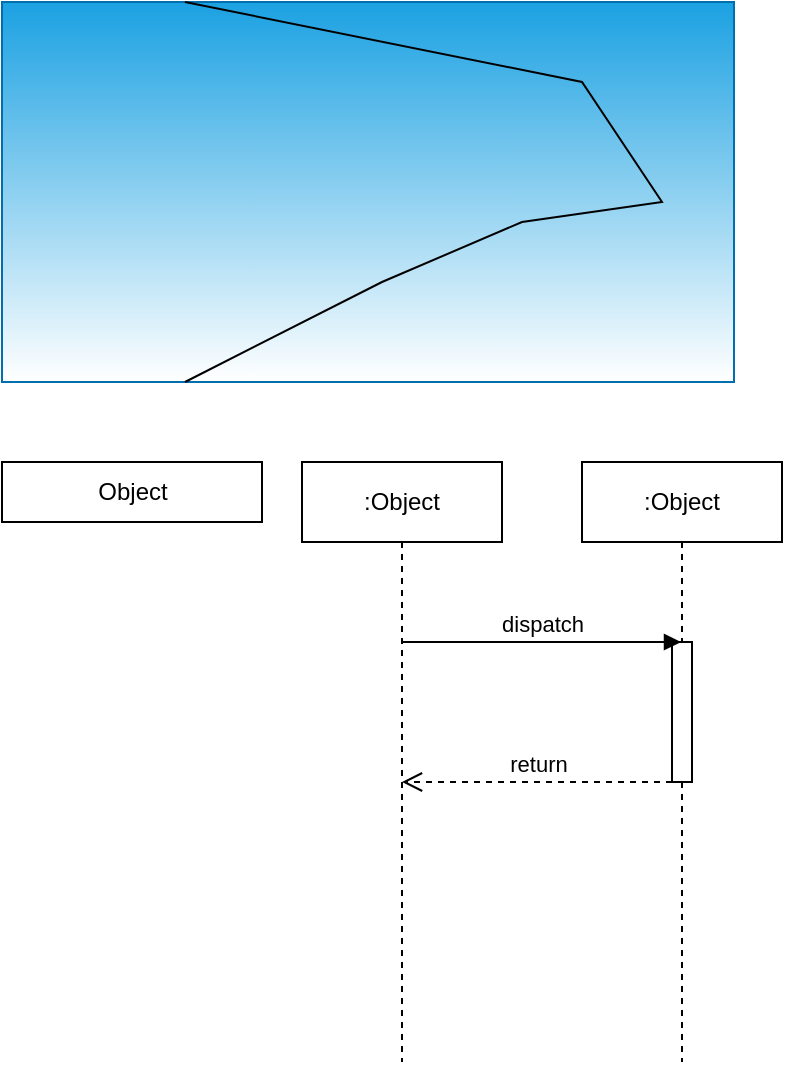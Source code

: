 <mxfile version="19.0.0" type="github">
  <diagram id="Pucfj6uwaooB2bD4LbyZ" name="Page-1">
    <mxGraphModel dx="895" dy="621" grid="1" gridSize="10" guides="1" tooltips="1" connect="1" arrows="1" fold="1" page="1" pageScale="1" pageWidth="827" pageHeight="1169" math="0" shadow="0">
      <root>
        <mxCell id="0" />
        <mxCell id="1" parent="0" />
        <mxCell id="_YHGkD200AHmtgt3G8EN-3" value="" style="rounded=0;whiteSpace=wrap;html=1;fillColor=#1ba1e2;strokeColor=#006EAF;fontColor=#ffffff;gradientColor=#ffffff;gradientDirection=south;" parent="1" vertex="1">
          <mxGeometry x="40" y="40" width="366" height="190" as="geometry" />
        </mxCell>
        <mxCell id="_YHGkD200AHmtgt3G8EN-4" value="" style="endArrow=none;html=1;rounded=0;entryX=0.25;entryY=0;entryDx=0;entryDy=0;exitX=0.25;exitY=1;exitDx=0;exitDy=0;" parent="1" source="_YHGkD200AHmtgt3G8EN-3" target="_YHGkD200AHmtgt3G8EN-3" edge="1">
          <mxGeometry width="50" height="50" relative="1" as="geometry">
            <mxPoint x="390" y="350" as="sourcePoint" />
            <mxPoint x="440" y="300" as="targetPoint" />
            <Array as="points">
              <mxPoint x="230" y="180" />
              <mxPoint x="300" y="150" />
              <mxPoint x="370" y="140" />
              <mxPoint x="330" y="80" />
            </Array>
          </mxGeometry>
        </mxCell>
        <mxCell id="VilPthl9gcPeQt1q4zPV-1" value="Object" style="html=1;gradientColor=#ffffff;gradientDirection=south;" vertex="1" parent="1">
          <mxGeometry x="40" y="270" width="130" height="30" as="geometry" />
        </mxCell>
        <mxCell id="VilPthl9gcPeQt1q4zPV-2" value=":Object" style="shape=umlLifeline;perimeter=lifelinePerimeter;whiteSpace=wrap;html=1;container=1;collapsible=0;recursiveResize=0;outlineConnect=0;gradientColor=#ffffff;gradientDirection=south;" vertex="1" parent="1">
          <mxGeometry x="190" y="270" width="100" height="300" as="geometry" />
        </mxCell>
        <mxCell id="VilPthl9gcPeQt1q4zPV-3" value=":Object" style="shape=umlLifeline;perimeter=lifelinePerimeter;whiteSpace=wrap;html=1;container=1;collapsible=0;recursiveResize=0;outlineConnect=0;gradientColor=#ffffff;gradientDirection=south;" vertex="1" parent="1">
          <mxGeometry x="330" y="270" width="100" height="300" as="geometry" />
        </mxCell>
        <mxCell id="VilPthl9gcPeQt1q4zPV-5" value="" style="html=1;points=[];perimeter=orthogonalPerimeter;gradientColor=#ffffff;gradientDirection=south;" vertex="1" parent="VilPthl9gcPeQt1q4zPV-3">
          <mxGeometry x="45" y="90" width="10" height="70" as="geometry" />
        </mxCell>
        <mxCell id="VilPthl9gcPeQt1q4zPV-7" value="return" style="html=1;verticalAlign=bottom;endArrow=open;dashed=1;endSize=8;rounded=0;" edge="1" parent="VilPthl9gcPeQt1q4zPV-3" target="VilPthl9gcPeQt1q4zPV-2">
          <mxGeometry relative="1" as="geometry">
            <mxPoint x="45" y="160" as="sourcePoint" />
            <mxPoint x="-35" y="160" as="targetPoint" />
          </mxGeometry>
        </mxCell>
        <mxCell id="VilPthl9gcPeQt1q4zPV-11" value="dispatch" style="html=1;verticalAlign=bottom;endArrow=block;rounded=0;" edge="1" parent="1" target="VilPthl9gcPeQt1q4zPV-3">
          <mxGeometry width="80" relative="1" as="geometry">
            <mxPoint x="240" y="360" as="sourcePoint" />
            <mxPoint x="320" y="360" as="targetPoint" />
          </mxGeometry>
        </mxCell>
      </root>
    </mxGraphModel>
  </diagram>
</mxfile>
